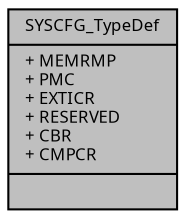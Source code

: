 digraph "SYSCFG_TypeDef"
{
  edge [fontname="Sans",fontsize="8",labelfontname="Sans",labelfontsize="8"];
  node [fontname="Sans",fontsize="8",shape=record];
  Node1 [label="{SYSCFG_TypeDef\n|+ MEMRMP\l+ PMC\l+ EXTICR\l+ RESERVED\l+ CBR\l+ CMPCR\l|}",height=0.2,width=0.4,color="black", fillcolor="grey75", style="filled", fontcolor="black"];
}
